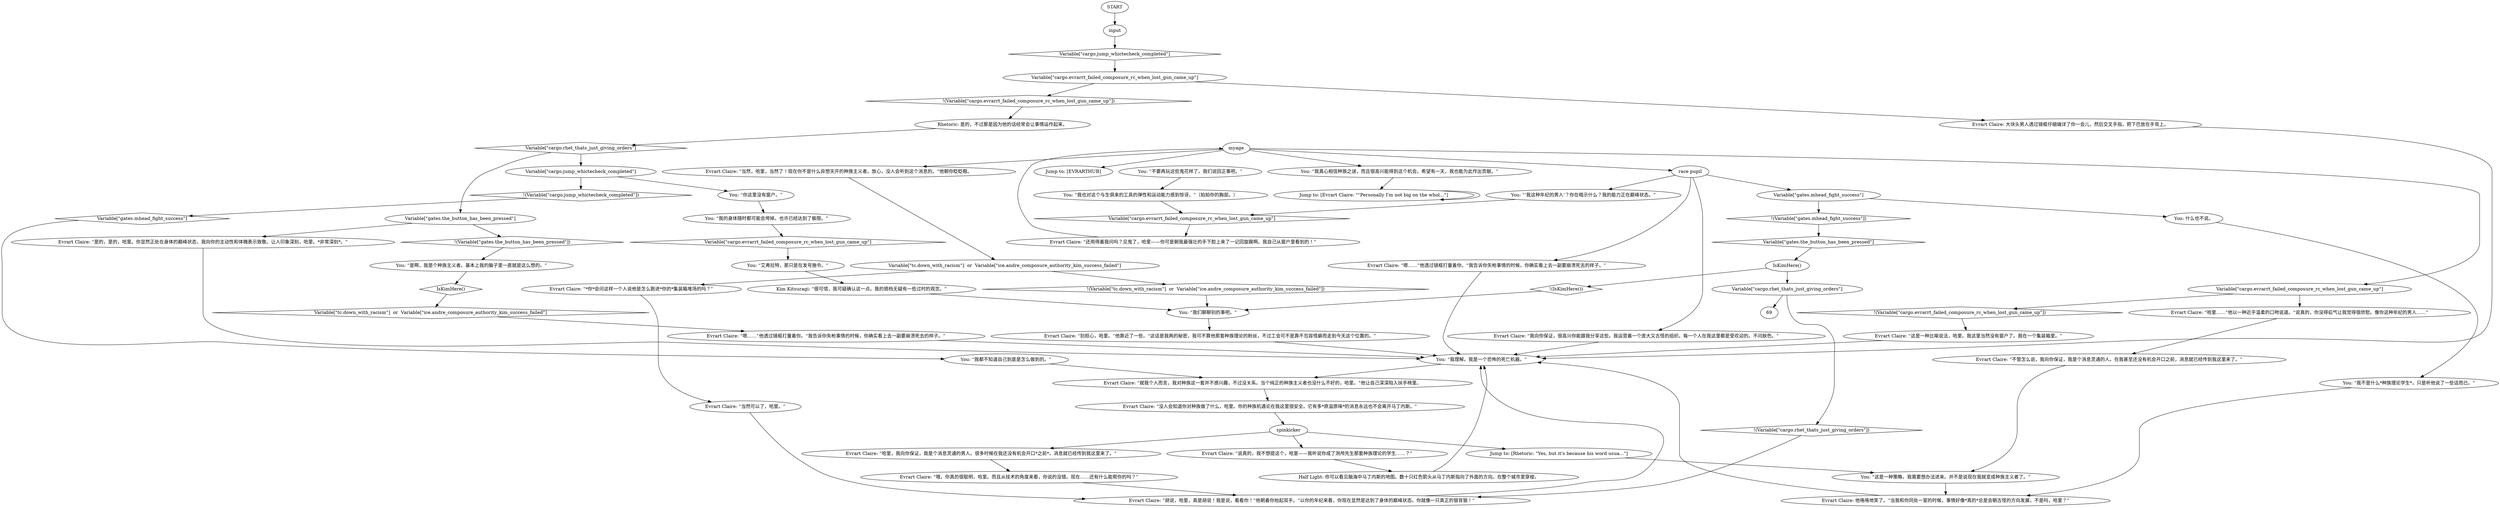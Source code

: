 # CONTAINERYARD / EVRART HOW I GOT HERE
# "Aren't you going to ask me how I got in here?"
# ==================================================
digraph G {
	  0 [label="START"];
	  1 [label="input"];
	  2 [label="You: “不要再玩这些鬼花样了。我们说回正事吧。”"];
	  3 [label="You: “我真心相信种族之谜，而且很高兴能得到这个机会。希望有一天，我也能为此作出贡献。”"];
	  4 [label="Evrart Claire: “嗯……”他透过镜框打量着你。“我告诉你失枪事情的时候，你确实看上去一副要崩溃死去的样子。”"];
	  5 [label="Evrart Claire: “这是一种比喻说法，哈里。我这里当然没有窗户了。我在一个集装箱里。”"];
	  6 [label="You: “我的身体随时都可能会垮掉。也许已经达到了极限。”"];
	  7 [label="race pupil"];
	  8 [label="Half Light: 你可以看见脑海中马丁内斯的地图。数十只红色箭头从马丁内斯指向了外面的方向。在整个城市里穿梭。"];
	  9 [label="spinkicker"];
	  10 [label="Evrart Claire: “当然可以了，哈里。”"];
	  11 [label="Evrart Claire: “别担心，哈里。”他靠近了一些。“这话是我两的秘密，我可不算他那套种族理论的粉丝，不过工会可不是靠不包容怪癖而走到今天这个位置的。”"];
	  12 [label="Evrart Claire: “就我个人而言，我对种族这一套并不感兴趣，不过没关系。当个纯正的种族主义者也没什么不好的，哈里。”他让自己深深陷入扶手椅里。"];
	  13 [label="Jump to: [Evrart Claire: \"\"Personally I'm not big on the whol...\"]"];
	  14 [label="You: “我们聊聊别的事吧。”"];
	  15 [label="Variable[\"gates.the_button_has_been_pressed\"]"];
	  16 [label="Variable[\"gates.the_button_has_been_pressed\"]", shape=diamond];
	  17 [label="!(Variable[\"gates.the_button_has_been_pressed\"])", shape=diamond];
	  18 [label="Evrart Claire: “是的，是的，哈里。你显然正处在身体的巅峰状态，我向你的主动性和体魄表示致敬。让人印象深刻，哈里。*非常深刻*。”"];
	  19 [label="Evrart Claire: “还用得着我问吗？见鬼了，哈里——你可是朝我最强壮的手下脸上来了一记回旋踢啊。我自己从窗户里看到的！”"];
	  20 [label="You: “我都不知道自己到底是怎么做到的。”"];
	  21 [label="Evrart Claire: “哈里，我向你保证，我是个消息灵通的男人。很多时候在我还没有机会开口*之前*，消息就已经传到我这里来了。”"];
	  22 [label="You: “是啊，我是个种族主义者。基本上我的脑子里一直就是这么想的。”"];
	  23 [label="Evrart Claire: “我向你保证，很高兴你能跟我分享这些。我运营着一个庞大又古怪的组织。每一个人在我这里都是受欢迎的。不问肤色。”"];
	  24 [label="Evrart Claire: “没人会知道你对种族做了什么，哈里。你的种族机遇论在我这里很安全。它有多*原滋原味*的消息永远也不会离开马丁内斯。”"];
	  25 [label="Variable[\"tc.down_with_racism\"]  or  Variable[\"ice.andre_composure_authority_kim_success_failed\"]"];
	  26 [label="Variable[\"tc.down_with_racism\"]  or  Variable[\"ice.andre_composure_authority_kim_success_failed\"]", shape=diamond];
	  27 [label="!(Variable[\"tc.down_with_racism\"]  or  Variable[\"ice.andre_composure_authority_kim_success_failed\"])", shape=diamond];
	  28 [label="Evrart Claire: “*你*会问这样一个人说他是怎么跑进*你的*集装箱堆场的吗？”"];
	  29 [label="myage"];
	  30 [label="Evrart Claire: “不管怎么说，我向你保证，我是个消息灵通的人。在我甚至还没有机会开口之前，消息就已经传到我这里来了。”"];
	  31 [label="You: “我理解。我是一个恐怖的死亡机器。”"];
	  32 [label="Jump to: [Rhetoric: \"Yes, but it's because his word usua...\"]"];
	  33 [label="Evrart Claire: “哦，你真的很聪明，哈里。而且从技术的角度来看，你说的没错。现在……还有什么能帮你的吗？”"];
	  34 [label="Kim Kitsuragi: “很可惜，我可疑确认这一点。我的搭档无疑有一些过时的观念。”"];
	  35 [label="Evrart Claire: “嗯……”他透过镜框打量着你。“我告诉你失枪事情的时候，你确实看上去一副要崩溃死去的样子。”"];
	  36 [label="Rhetoric: 是的，不过那是因为他的话经常会让事情运作起来。"];
	  37 [label="You: “这是一种策略，我需要想办法进来。并不是说现在我就变成种族主义者了。”"];
	  38 [label="Variable[\"gates.mhead_fight_success\"]"];
	  39 [label="Variable[\"gates.mhead_fight_success\"]", shape=diamond];
	  40 [label="!(Variable[\"gates.mhead_fight_success\"])", shape=diamond];
	  41 [label="You: 什么也不说。"];
	  42 [label="Variable[\"cargo.evrarrt_failed_composure_rc_when_lost_gun_came_up\"]"];
	  43 [label="Variable[\"cargo.evrarrt_failed_composure_rc_when_lost_gun_came_up\"]", shape=diamond];
	  44 [label="!(Variable[\"cargo.evrarrt_failed_composure_rc_when_lost_gun_came_up\"])", shape=diamond];
	  45 [label="Evrart Claire: “哈里……”他以一种近乎温柔的口吻说道。“说真的，你没得疝气让我觉得很欣慰。像你这种年纪的男人……”"];
	  46 [label="Variable[\"cargo.evrarrt_failed_composure_rc_when_lost_gun_came_up\"]"];
	  47 [label="Variable[\"cargo.evrarrt_failed_composure_rc_when_lost_gun_came_up\"]", shape=diamond];
	  48 [label="!(Variable[\"cargo.evrarrt_failed_composure_rc_when_lost_gun_came_up\"])", shape=diamond];
	  49 [label="Evrart Claire: 大块头男人透过镜框仔细端详了你一会儿，然后交叉手指，把下巴放在手背上。"];
	  50 [label="You: “我不是什么*种族理论学生*，只是听他说了一些话而已。”"];
	  51 [label="You: “‘我这种年纪的男人’？你在暗示什么？我的能力正在巅峰状态。”"];
	  52 [label="Evrart Claire: “当然，哈里，当然了！现在你不是什么异想天开的种族主义者。放心，没人会听到这个消息的。”他朝你眨眨眼。"];
	  53 [label="Evrart Claire: 他咯咯地笑了。“当我和你同处一室的时候，事情好像*真的*总是会朝古怪的方向发展，不是吗，哈里？”"];
	  54 [label="You: “我也对这个与生俱来的工具的弹性和运动能力感到惊讶。”（拍拍你的胸部。）"];
	  55 [label="Jump to: [EVRARTHUB]"];
	  56 [label="Evrart Claire: “胡说，哈里，真是胡说！我是说，看看你！”他朝着你抬起双手。“以你的年纪来看，你现在显然是达到了身体的巅峰状态。你就像一只真正的银背狼！”"];
	  57 [label="You: “艾弗拉特，那只是在发号施令。”"];
	  58 [label="Variable[\"cargo.jump_whictecheck_completed\"]"];
	  59 [label="Variable[\"cargo.jump_whictecheck_completed\"]", shape=diamond];
	  60 [label="!(Variable[\"cargo.jump_whictecheck_completed\"])", shape=diamond];
	  61 [label="You: “你这里没有窗户。”"];
	  62 [label="Evrart Claire: “说真的，我不想提这个，哈里——我听说你成了测颅先生那套种族理论的学生……？”"];
	  63 [label="IsKimHere()"];
	  64 [label="IsKimHere()", shape=diamond];
	  65 [label="!(IsKimHere())", shape=diamond];
	  66 [label="Variable[\"cargo.rhet_thats_just_giving_orders\"]"];
	  67 [label="Variable[\"cargo.rhet_thats_just_giving_orders\"]", shape=diamond];
	  68 [label="!(Variable[\"cargo.rhet_thats_just_giving_orders\"])", shape=diamond];
	  0 -> 1
	  1 -> 59
	  2 -> 54
	  3 -> 13
	  4 -> 31
	  5 -> 31
	  6 -> 47
	  7 -> 51
	  7 -> 4
	  7 -> 38
	  7 -> 23
	  8 -> 31
	  9 -> 32
	  9 -> 21
	  9 -> 62
	  10 -> 56
	  11 -> 31
	  12 -> 24
	  13 -> 13
	  14 -> 11
	  15 -> 17
	  15 -> 18
	  16 -> 63
	  17 -> 22
	  18 -> 31
	  19 -> 29
	  20 -> 12
	  21 -> 33
	  22 -> 64
	  23 -> 31
	  24 -> 9
	  25 -> 27
	  25 -> 28
	  26 -> 35
	  27 -> 14
	  28 -> 10
	  29 -> 3
	  29 -> 7
	  29 -> 42
	  29 -> 52
	  29 -> 55
	  30 -> 37
	  31 -> 12
	  32 -> 37
	  33 -> 56
	  34 -> 14
	  35 -> 31
	  36 -> 67
	  37 -> 53
	  38 -> 40
	  38 -> 41
	  39 -> 20
	  40 -> 16
	  41 -> 50
	  42 -> 44
	  42 -> 45
	  43 -> 19
	  44 -> 5
	  45 -> 30
	  46 -> 48
	  46 -> 49
	  47 -> 57
	  48 -> 36
	  49 -> 31
	  50 -> 53
	  51 -> 43
	  52 -> 25
	  53 -> 31
	  54 -> 43
	  56 -> 31
	  57 -> 34
	  58 -> 60
	  58 -> 61
	  59 -> 46
	  60 -> 39
	  61 -> 6
	  62 -> 8
	  63 -> 65
	  63 -> 66
	  64 -> 26
	  65 -> 14
	  66 -> 68
	  66 -> 69
	  67 -> 58
	  67 -> 15
	  68 -> 56
}

